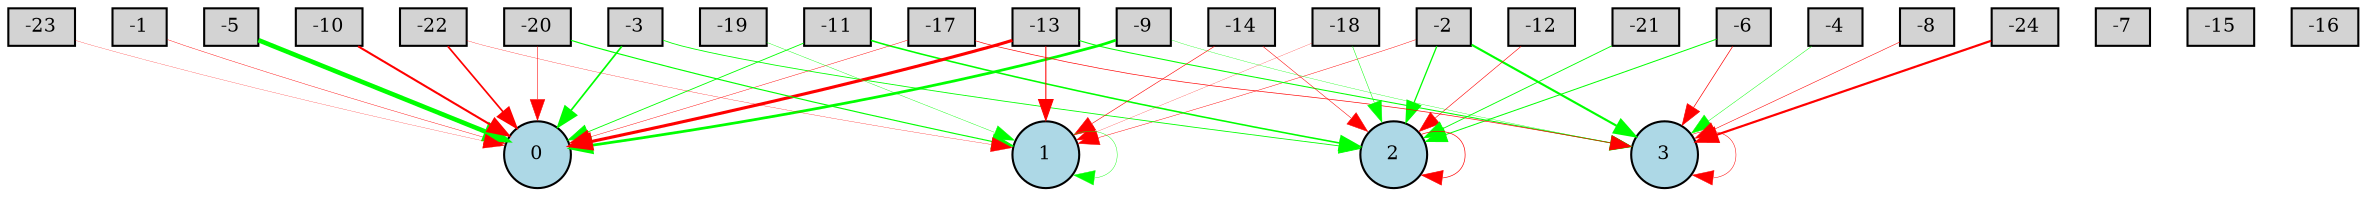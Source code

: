 digraph {
	node [fontsize=9 height=0.2 shape=circle width=0.2]
	-1 [fillcolor=lightgray shape=box style=filled]
	-2 [fillcolor=lightgray shape=box style=filled]
	-3 [fillcolor=lightgray shape=box style=filled]
	-4 [fillcolor=lightgray shape=box style=filled]
	-5 [fillcolor=lightgray shape=box style=filled]
	-6 [fillcolor=lightgray shape=box style=filled]
	-7 [fillcolor=lightgray shape=box style=filled]
	-8 [fillcolor=lightgray shape=box style=filled]
	-9 [fillcolor=lightgray shape=box style=filled]
	-10 [fillcolor=lightgray shape=box style=filled]
	-11 [fillcolor=lightgray shape=box style=filled]
	-12 [fillcolor=lightgray shape=box style=filled]
	-13 [fillcolor=lightgray shape=box style=filled]
	-14 [fillcolor=lightgray shape=box style=filled]
	-15 [fillcolor=lightgray shape=box style=filled]
	-16 [fillcolor=lightgray shape=box style=filled]
	-17 [fillcolor=lightgray shape=box style=filled]
	-18 [fillcolor=lightgray shape=box style=filled]
	-19 [fillcolor=lightgray shape=box style=filled]
	-20 [fillcolor=lightgray shape=box style=filled]
	-21 [fillcolor=lightgray shape=box style=filled]
	-22 [fillcolor=lightgray shape=box style=filled]
	-23 [fillcolor=lightgray shape=box style=filled]
	-24 [fillcolor=lightgray shape=box style=filled]
	0 [fillcolor=lightblue style=filled]
	1 [fillcolor=lightblue style=filled]
	2 [fillcolor=lightblue style=filled]
	3 [fillcolor=lightblue style=filled]
	-10 -> 0 [color=red penwidth=0.9856923230577929 style=solid]
	-23 -> 0 [color=red penwidth=0.11643208425105692 style=solid]
	-1 -> 0 [color=red penwidth=0.19929526097281208 style=solid]
	-17 -> 0 [color=red penwidth=0.21203962762040202 style=solid]
	-18 -> 1 [color=red penwidth=0.11474065418470349 style=solid]
	-13 -> 3 [color=green penwidth=0.4919241362374126 style=solid]
	-22 -> 0 [color=red penwidth=0.8145786835069262 style=solid]
	-2 -> 1 [color=red penwidth=0.21538055768657807 style=solid]
	3 -> 3 [color=red penwidth=0.23742572079249835 style=solid]
	-11 -> 0 [color=green penwidth=0.41354881816314126 style=solid]
	-14 -> 2 [color=red penwidth=0.2513603827191775 style=solid]
	-17 -> 3 [color=red penwidth=0.3164925227956315 style=solid]
	-4 -> 3 [color=green penwidth=0.2185780791720141 style=solid]
	-3 -> 2 [color=green penwidth=0.4031290396570779 style=solid]
	-22 -> 1 [color=red penwidth=0.141228859303368 style=solid]
	2 -> 2 [color=red penwidth=0.3240302069250318 style=solid]
	-18 -> 2 [color=green penwidth=0.2362764141961394 style=solid]
	1 -> 1 [color=green penwidth=0.1941997475635418 style=solid]
	-5 -> 0 [color=green penwidth=2.2077235495753844 style=solid]
	-19 -> 1 [color=green penwidth=0.19393951544915378 style=solid]
	-24 -> 3 [color=red penwidth=1.0496502211926828 style=solid]
	-20 -> 0 [color=red penwidth=0.25894621349193314 style=solid]
	-12 -> 2 [color=red penwidth=0.27991295356712553 style=solid]
	-2 -> 2 [color=green penwidth=0.6137787742818653 style=solid]
	-8 -> 3 [color=red penwidth=0.2606983891167479 style=solid]
	-9 -> 0 [color=green penwidth=1.3120936598593254 style=solid]
	-13 -> 1 [color=red penwidth=0.5016670742516247 style=solid]
	-20 -> 1 [color=green penwidth=0.5414037219933407 style=solid]
	-2 -> 3 [color=green penwidth=1.024166677284671 style=solid]
	-21 -> 2 [color=green penwidth=0.42376598866121995 style=solid]
	-11 -> 2 [color=green penwidth=0.75565372780289 style=solid]
	-3 -> 0 [color=green penwidth=0.8167409085648699 style=solid]
	-6 -> 2 [color=green penwidth=0.4723155288579459 style=solid]
	-9 -> 3 [color=green penwidth=0.16354609188691932 style=solid]
	-6 -> 3 [color=red penwidth=0.32991563621731834 style=solid]
	-13 -> 0 [color=red penwidth=1.4854505519967836 style=solid]
	-14 -> 1 [color=red penwidth=0.278809421806329 style=solid]
}
